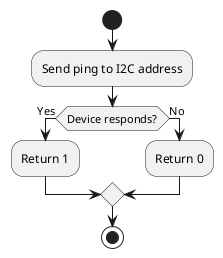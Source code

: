 @startuml
start

:Send ping to I2C address;

if (Device responds?) then (Yes)
  :Return 1;
else (No)
  :Return 0;
endif

stop
@enduml
